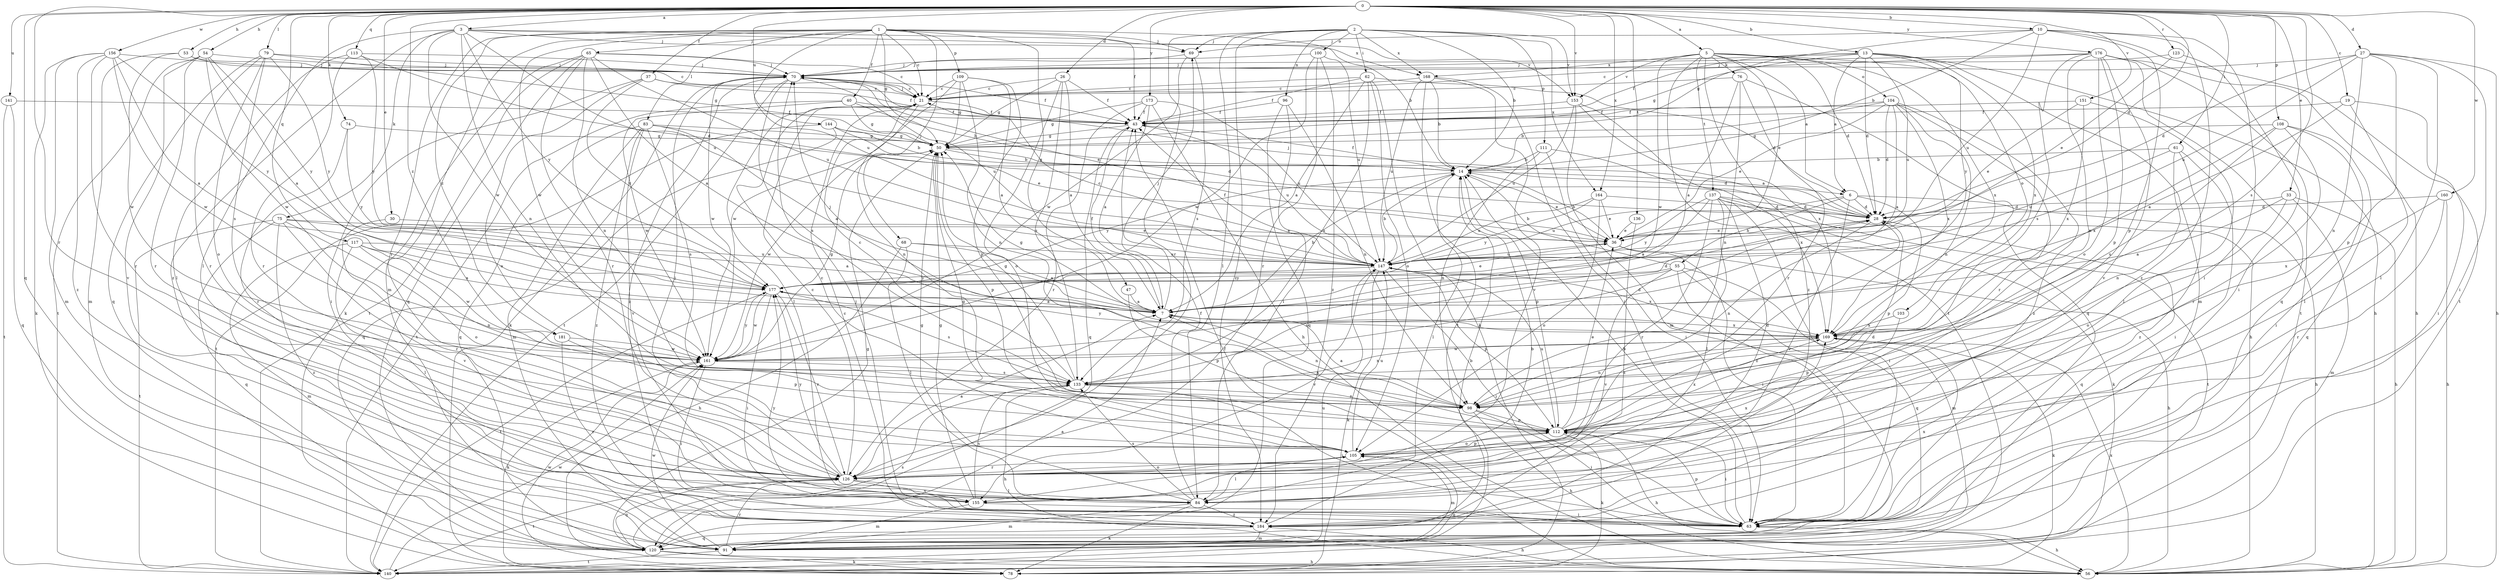 strict digraph  {
0;
1;
2;
3;
5;
6;
7;
10;
13;
14;
19;
21;
26;
27;
28;
30;
33;
36;
37;
40;
43;
47;
50;
53;
54;
55;
56;
61;
62;
63;
65;
68;
69;
70;
74;
75;
76;
78;
79;
83;
84;
91;
96;
98;
100;
103;
104;
105;
108;
109;
111;
112;
113;
117;
120;
123;
126;
133;
136;
137;
140;
141;
144;
147;
151;
153;
155;
156;
160;
161;
164;
168;
169;
173;
176;
177;
181;
184;
0 -> 3  [label=a];
0 -> 5  [label=a];
0 -> 10  [label=b];
0 -> 13  [label=b];
0 -> 19  [label=c];
0 -> 26  [label=d];
0 -> 27  [label=d];
0 -> 28  [label=d];
0 -> 30  [label=e];
0 -> 33  [label=e];
0 -> 37  [label=f];
0 -> 53  [label=h];
0 -> 54  [label=h];
0 -> 61  [label=i];
0 -> 74  [label=k];
0 -> 79  [label=l];
0 -> 108  [label=p];
0 -> 113  [label=q];
0 -> 117  [label=q];
0 -> 120  [label=q];
0 -> 123  [label=r];
0 -> 126  [label=r];
0 -> 133  [label=s];
0 -> 136  [label=t];
0 -> 141  [label=u];
0 -> 144  [label=u];
0 -> 151  [label=v];
0 -> 153  [label=v];
0 -> 156  [label=w];
0 -> 160  [label=w];
0 -> 164  [label=x];
0 -> 173  [label=y];
0 -> 176  [label=y];
0 -> 181  [label=z];
1 -> 14  [label=b];
1 -> 21  [label=c];
1 -> 40  [label=f];
1 -> 43  [label=f];
1 -> 47  [label=g];
1 -> 50  [label=g];
1 -> 65  [label=j];
1 -> 68  [label=j];
1 -> 69  [label=j];
1 -> 83  [label=l];
1 -> 91  [label=m];
1 -> 109  [label=p];
1 -> 126  [label=r];
1 -> 147  [label=u];
1 -> 161  [label=w];
1 -> 181  [label=z];
2 -> 14  [label=b];
2 -> 62  [label=i];
2 -> 69  [label=j];
2 -> 84  [label=l];
2 -> 96  [label=n];
2 -> 100  [label=o];
2 -> 111  [label=p];
2 -> 126  [label=r];
2 -> 153  [label=v];
2 -> 164  [label=x];
2 -> 168  [label=x];
2 -> 184  [label=z];
3 -> 69  [label=j];
3 -> 75  [label=k];
3 -> 84  [label=l];
3 -> 98  [label=n];
3 -> 147  [label=u];
3 -> 153  [label=v];
3 -> 161  [label=w];
3 -> 168  [label=x];
3 -> 177  [label=y];
3 -> 184  [label=z];
5 -> 6  [label=a];
5 -> 28  [label=d];
5 -> 36  [label=e];
5 -> 76  [label=k];
5 -> 103  [label=o];
5 -> 104  [label=o];
5 -> 137  [label=t];
5 -> 140  [label=t];
5 -> 153  [label=v];
5 -> 161  [label=w];
5 -> 168  [label=x];
5 -> 169  [label=x];
5 -> 184  [label=z];
6 -> 28  [label=d];
6 -> 55  [label=h];
6 -> 56  [label=h];
6 -> 112  [label=p];
6 -> 147  [label=u];
6 -> 155  [label=v];
7 -> 14  [label=b];
7 -> 28  [label=d];
7 -> 43  [label=f];
7 -> 69  [label=j];
7 -> 98  [label=n];
7 -> 169  [label=x];
10 -> 14  [label=b];
10 -> 50  [label=g];
10 -> 63  [label=i];
10 -> 69  [label=j];
10 -> 112  [label=p];
10 -> 140  [label=t];
10 -> 147  [label=u];
10 -> 184  [label=z];
13 -> 6  [label=a];
13 -> 28  [label=d];
13 -> 43  [label=f];
13 -> 50  [label=g];
13 -> 56  [label=h];
13 -> 70  [label=j];
13 -> 91  [label=m];
13 -> 147  [label=u];
13 -> 169  [label=x];
13 -> 177  [label=y];
14 -> 6  [label=a];
14 -> 36  [label=e];
14 -> 43  [label=f];
14 -> 84  [label=l];
14 -> 112  [label=p];
14 -> 177  [label=y];
19 -> 7  [label=a];
19 -> 43  [label=f];
19 -> 63  [label=i];
19 -> 84  [label=l];
21 -> 43  [label=f];
21 -> 70  [label=j];
21 -> 84  [label=l];
21 -> 98  [label=n];
26 -> 7  [label=a];
26 -> 21  [label=c];
26 -> 43  [label=f];
26 -> 50  [label=g];
26 -> 105  [label=o];
26 -> 133  [label=s];
27 -> 28  [label=d];
27 -> 56  [label=h];
27 -> 63  [label=i];
27 -> 70  [label=j];
27 -> 84  [label=l];
27 -> 98  [label=n];
27 -> 112  [label=p];
27 -> 147  [label=u];
28 -> 36  [label=e];
28 -> 70  [label=j];
28 -> 98  [label=n];
28 -> 120  [label=q];
30 -> 36  [label=e];
30 -> 126  [label=r];
33 -> 7  [label=a];
33 -> 28  [label=d];
33 -> 56  [label=h];
33 -> 91  [label=m];
33 -> 105  [label=o];
36 -> 14  [label=b];
36 -> 56  [label=h];
36 -> 63  [label=i];
36 -> 147  [label=u];
37 -> 21  [label=c];
37 -> 43  [label=f];
37 -> 63  [label=i];
37 -> 105  [label=o];
37 -> 177  [label=y];
40 -> 14  [label=b];
40 -> 43  [label=f];
40 -> 50  [label=g];
40 -> 140  [label=t];
40 -> 161  [label=w];
43 -> 50  [label=g];
43 -> 120  [label=q];
43 -> 147  [label=u];
47 -> 7  [label=a];
47 -> 112  [label=p];
50 -> 14  [label=b];
50 -> 28  [label=d];
50 -> 112  [label=p];
50 -> 161  [label=w];
53 -> 21  [label=c];
53 -> 70  [label=j];
53 -> 91  [label=m];
53 -> 161  [label=w];
54 -> 7  [label=a];
54 -> 70  [label=j];
54 -> 126  [label=r];
54 -> 140  [label=t];
54 -> 155  [label=v];
54 -> 161  [label=w];
54 -> 177  [label=y];
55 -> 14  [label=b];
55 -> 63  [label=i];
55 -> 91  [label=m];
55 -> 120  [label=q];
55 -> 133  [label=s];
55 -> 155  [label=v];
55 -> 177  [label=y];
56 -> 43  [label=f];
56 -> 169  [label=x];
61 -> 14  [label=b];
61 -> 63  [label=i];
61 -> 98  [label=n];
61 -> 147  [label=u];
61 -> 184  [label=z];
62 -> 7  [label=a];
62 -> 21  [label=c];
62 -> 28  [label=d];
62 -> 43  [label=f];
62 -> 78  [label=k];
62 -> 105  [label=o];
62 -> 133  [label=s];
63 -> 14  [label=b];
63 -> 56  [label=h];
63 -> 70  [label=j];
63 -> 112  [label=p];
63 -> 169  [label=x];
63 -> 177  [label=y];
65 -> 7  [label=a];
65 -> 21  [label=c];
65 -> 70  [label=j];
65 -> 78  [label=k];
65 -> 98  [label=n];
65 -> 120  [label=q];
65 -> 126  [label=r];
65 -> 140  [label=t];
65 -> 147  [label=u];
68 -> 7  [label=a];
68 -> 56  [label=h];
68 -> 84  [label=l];
68 -> 147  [label=u];
69 -> 70  [label=j];
69 -> 133  [label=s];
69 -> 161  [label=w];
70 -> 21  [label=c];
70 -> 36  [label=e];
70 -> 43  [label=f];
70 -> 78  [label=k];
70 -> 133  [label=s];
70 -> 140  [label=t];
70 -> 147  [label=u];
70 -> 161  [label=w];
70 -> 184  [label=z];
74 -> 50  [label=g];
74 -> 126  [label=r];
74 -> 177  [label=y];
75 -> 7  [label=a];
75 -> 36  [label=e];
75 -> 105  [label=o];
75 -> 120  [label=q];
75 -> 140  [label=t];
75 -> 155  [label=v];
75 -> 184  [label=z];
76 -> 7  [label=a];
76 -> 21  [label=c];
76 -> 98  [label=n];
76 -> 120  [label=q];
76 -> 126  [label=r];
78 -> 161  [label=w];
79 -> 50  [label=g];
79 -> 70  [label=j];
79 -> 105  [label=o];
79 -> 120  [label=q];
79 -> 126  [label=r];
79 -> 133  [label=s];
79 -> 177  [label=y];
83 -> 7  [label=a];
83 -> 36  [label=e];
83 -> 50  [label=g];
83 -> 91  [label=m];
83 -> 120  [label=q];
83 -> 133  [label=s];
83 -> 155  [label=v];
83 -> 184  [label=z];
84 -> 43  [label=f];
84 -> 50  [label=g];
84 -> 78  [label=k];
84 -> 91  [label=m];
84 -> 133  [label=s];
84 -> 184  [label=z];
91 -> 126  [label=r];
91 -> 140  [label=t];
91 -> 147  [label=u];
91 -> 161  [label=w];
96 -> 43  [label=f];
96 -> 84  [label=l];
96 -> 98  [label=n];
96 -> 120  [label=q];
98 -> 7  [label=a];
98 -> 56  [label=h];
98 -> 63  [label=i];
98 -> 112  [label=p];
100 -> 70  [label=j];
100 -> 126  [label=r];
100 -> 147  [label=u];
100 -> 161  [label=w];
100 -> 184  [label=z];
103 -> 112  [label=p];
103 -> 169  [label=x];
104 -> 7  [label=a];
104 -> 14  [label=b];
104 -> 28  [label=d];
104 -> 36  [label=e];
104 -> 43  [label=f];
104 -> 98  [label=n];
104 -> 126  [label=r];
104 -> 169  [label=x];
104 -> 184  [label=z];
105 -> 21  [label=c];
105 -> 28  [label=d];
105 -> 50  [label=g];
105 -> 84  [label=l];
105 -> 91  [label=m];
105 -> 112  [label=p];
105 -> 126  [label=r];
105 -> 147  [label=u];
108 -> 50  [label=g];
108 -> 63  [label=i];
108 -> 120  [label=q];
108 -> 126  [label=r];
108 -> 133  [label=s];
108 -> 169  [label=x];
109 -> 7  [label=a];
109 -> 21  [label=c];
109 -> 50  [label=g];
109 -> 98  [label=n];
109 -> 112  [label=p];
109 -> 161  [label=w];
111 -> 14  [label=b];
111 -> 63  [label=i];
111 -> 98  [label=n];
111 -> 169  [label=x];
112 -> 7  [label=a];
112 -> 28  [label=d];
112 -> 36  [label=e];
112 -> 56  [label=h];
112 -> 63  [label=i];
112 -> 78  [label=k];
112 -> 105  [label=o];
112 -> 147  [label=u];
112 -> 169  [label=x];
113 -> 28  [label=d];
113 -> 70  [label=j];
113 -> 84  [label=l];
113 -> 126  [label=r];
113 -> 177  [label=y];
117 -> 7  [label=a];
117 -> 84  [label=l];
117 -> 91  [label=m];
117 -> 98  [label=n];
117 -> 147  [label=u];
117 -> 161  [label=w];
120 -> 7  [label=a];
120 -> 14  [label=b];
120 -> 50  [label=g];
120 -> 56  [label=h];
120 -> 78  [label=k];
120 -> 133  [label=s];
123 -> 36  [label=e];
123 -> 63  [label=i];
123 -> 70  [label=j];
126 -> 7  [label=a];
126 -> 21  [label=c];
126 -> 70  [label=j];
126 -> 84  [label=l];
126 -> 105  [label=o];
126 -> 120  [label=q];
126 -> 140  [label=t];
126 -> 155  [label=v];
126 -> 169  [label=x];
126 -> 177  [label=y];
133 -> 21  [label=c];
133 -> 50  [label=g];
133 -> 56  [label=h];
133 -> 63  [label=i];
133 -> 98  [label=n];
133 -> 169  [label=x];
136 -> 36  [label=e];
136 -> 184  [label=z];
137 -> 7  [label=a];
137 -> 28  [label=d];
137 -> 63  [label=i];
137 -> 78  [label=k];
137 -> 84  [label=l];
137 -> 126  [label=r];
137 -> 140  [label=t];
137 -> 177  [label=y];
137 -> 184  [label=z];
140 -> 105  [label=o];
140 -> 161  [label=w];
141 -> 43  [label=f];
141 -> 120  [label=q];
141 -> 140  [label=t];
144 -> 14  [label=b];
144 -> 28  [label=d];
144 -> 50  [label=g];
144 -> 120  [label=q];
144 -> 140  [label=t];
147 -> 14  [label=b];
147 -> 21  [label=c];
147 -> 43  [label=f];
147 -> 63  [label=i];
147 -> 78  [label=k];
147 -> 112  [label=p];
147 -> 155  [label=v];
147 -> 169  [label=x];
147 -> 177  [label=y];
151 -> 36  [label=e];
151 -> 43  [label=f];
151 -> 84  [label=l];
151 -> 169  [label=x];
153 -> 43  [label=f];
153 -> 56  [label=h];
153 -> 91  [label=m];
153 -> 147  [label=u];
153 -> 169  [label=x];
155 -> 50  [label=g];
155 -> 63  [label=i];
155 -> 91  [label=m];
155 -> 133  [label=s];
156 -> 7  [label=a];
156 -> 70  [label=j];
156 -> 78  [label=k];
156 -> 91  [label=m];
156 -> 126  [label=r];
156 -> 161  [label=w];
156 -> 177  [label=y];
156 -> 184  [label=z];
160 -> 28  [label=d];
160 -> 56  [label=h];
160 -> 126  [label=r];
160 -> 169  [label=x];
161 -> 28  [label=d];
161 -> 50  [label=g];
161 -> 63  [label=i];
161 -> 78  [label=k];
161 -> 133  [label=s];
161 -> 177  [label=y];
164 -> 28  [label=d];
164 -> 36  [label=e];
164 -> 105  [label=o];
164 -> 147  [label=u];
164 -> 177  [label=y];
168 -> 14  [label=b];
168 -> 21  [label=c];
168 -> 63  [label=i];
168 -> 140  [label=t];
168 -> 147  [label=u];
168 -> 155  [label=v];
169 -> 50  [label=g];
169 -> 70  [label=j];
169 -> 78  [label=k];
169 -> 98  [label=n];
169 -> 161  [label=w];
169 -> 177  [label=y];
173 -> 7  [label=a];
173 -> 43  [label=f];
173 -> 50  [label=g];
173 -> 56  [label=h];
173 -> 126  [label=r];
173 -> 147  [label=u];
176 -> 21  [label=c];
176 -> 56  [label=h];
176 -> 70  [label=j];
176 -> 98  [label=n];
176 -> 105  [label=o];
176 -> 112  [label=p];
176 -> 120  [label=q];
176 -> 133  [label=s];
176 -> 140  [label=t];
176 -> 155  [label=v];
177 -> 7  [label=a];
177 -> 36  [label=e];
177 -> 63  [label=i];
177 -> 126  [label=r];
177 -> 133  [label=s];
177 -> 140  [label=t];
177 -> 161  [label=w];
181 -> 112  [label=p];
181 -> 161  [label=w];
181 -> 184  [label=z];
184 -> 14  [label=b];
184 -> 21  [label=c];
184 -> 56  [label=h];
184 -> 91  [label=m];
184 -> 120  [label=q];
}
